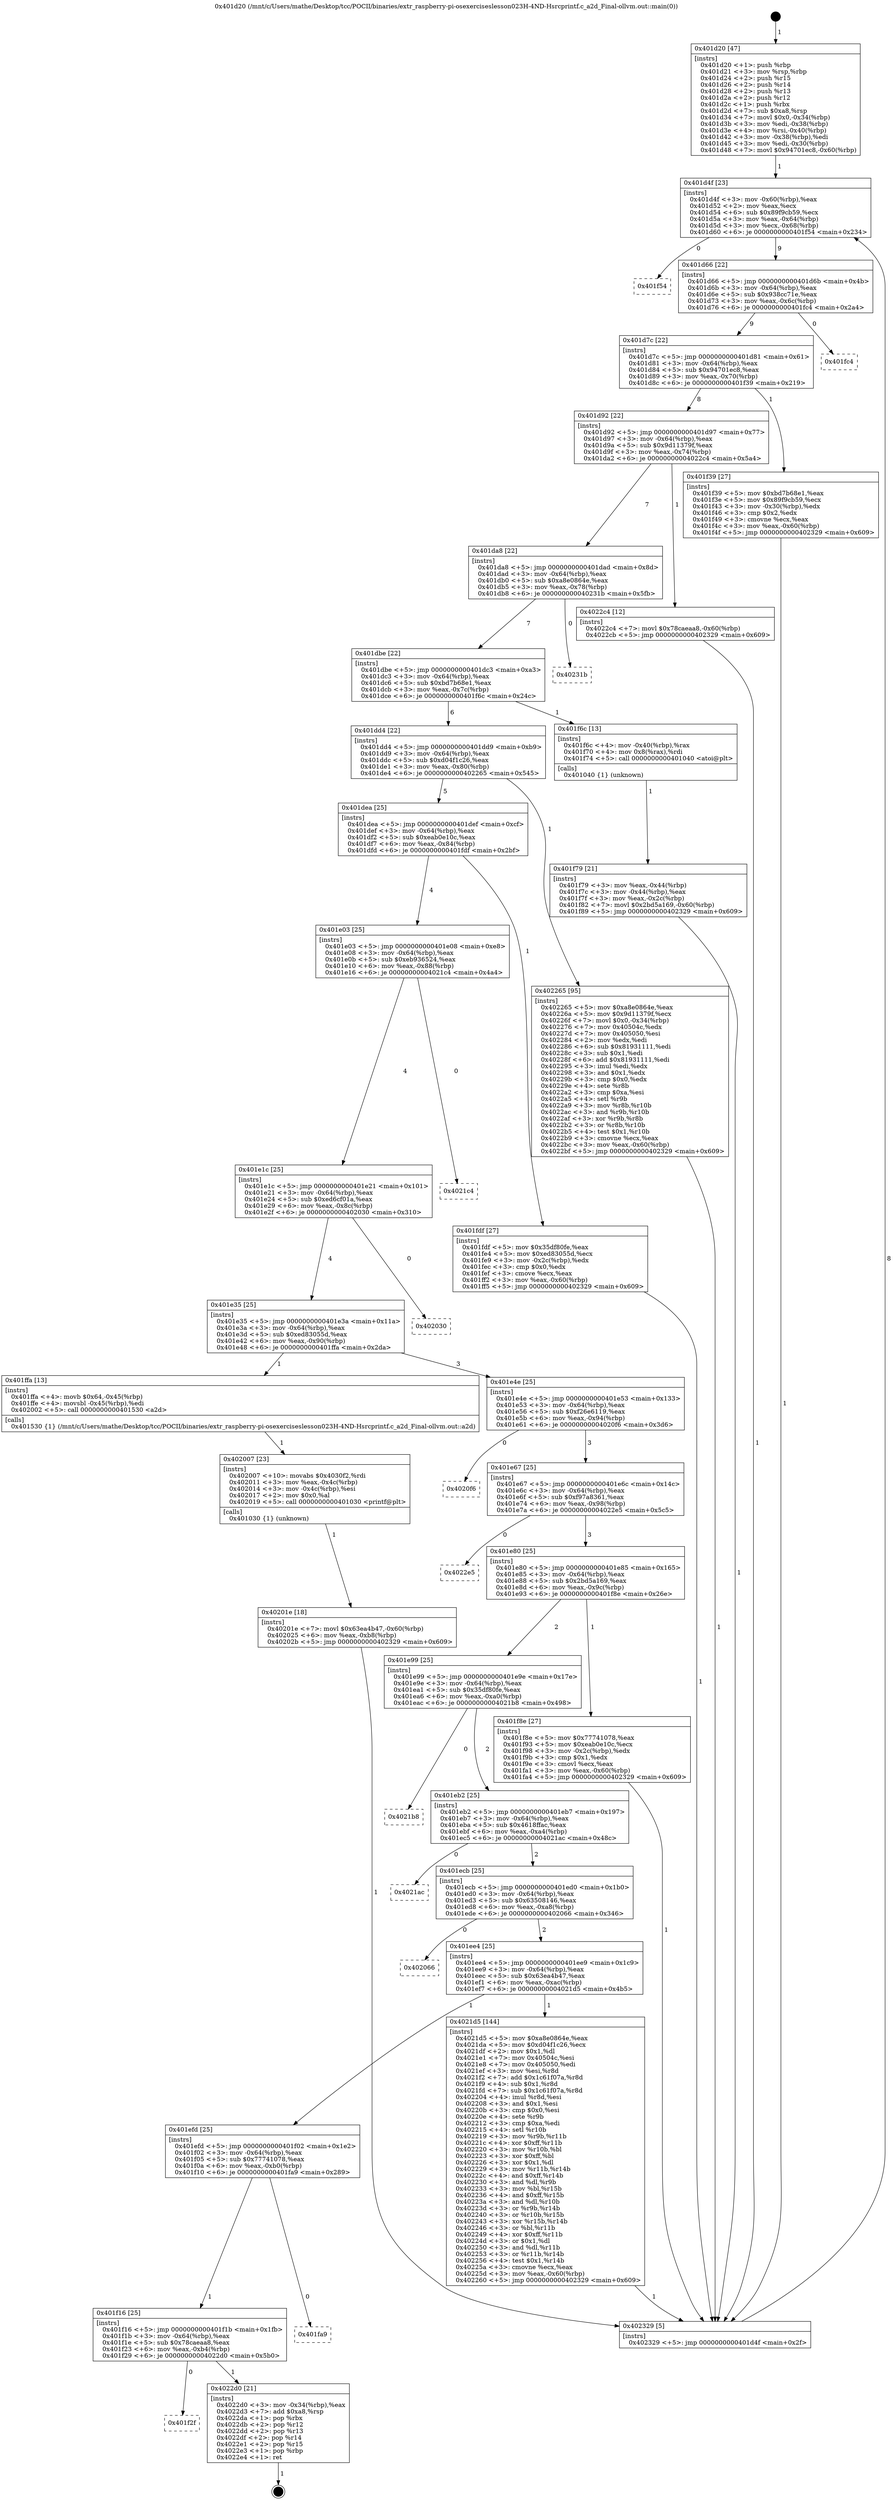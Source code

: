 digraph "0x401d20" {
  label = "0x401d20 (/mnt/c/Users/mathe/Desktop/tcc/POCII/binaries/extr_raspberry-pi-osexerciseslesson023H-4ND-Hsrcprintf.c_a2d_Final-ollvm.out::main(0))"
  labelloc = "t"
  node[shape=record]

  Entry [label="",width=0.3,height=0.3,shape=circle,fillcolor=black,style=filled]
  "0x401d4f" [label="{
     0x401d4f [23]\l
     | [instrs]\l
     &nbsp;&nbsp;0x401d4f \<+3\>: mov -0x60(%rbp),%eax\l
     &nbsp;&nbsp;0x401d52 \<+2\>: mov %eax,%ecx\l
     &nbsp;&nbsp;0x401d54 \<+6\>: sub $0x89f9cb59,%ecx\l
     &nbsp;&nbsp;0x401d5a \<+3\>: mov %eax,-0x64(%rbp)\l
     &nbsp;&nbsp;0x401d5d \<+3\>: mov %ecx,-0x68(%rbp)\l
     &nbsp;&nbsp;0x401d60 \<+6\>: je 0000000000401f54 \<main+0x234\>\l
  }"]
  "0x401f54" [label="{
     0x401f54\l
  }", style=dashed]
  "0x401d66" [label="{
     0x401d66 [22]\l
     | [instrs]\l
     &nbsp;&nbsp;0x401d66 \<+5\>: jmp 0000000000401d6b \<main+0x4b\>\l
     &nbsp;&nbsp;0x401d6b \<+3\>: mov -0x64(%rbp),%eax\l
     &nbsp;&nbsp;0x401d6e \<+5\>: sub $0x938cc71e,%eax\l
     &nbsp;&nbsp;0x401d73 \<+3\>: mov %eax,-0x6c(%rbp)\l
     &nbsp;&nbsp;0x401d76 \<+6\>: je 0000000000401fc4 \<main+0x2a4\>\l
  }"]
  Exit [label="",width=0.3,height=0.3,shape=circle,fillcolor=black,style=filled,peripheries=2]
  "0x401fc4" [label="{
     0x401fc4\l
  }", style=dashed]
  "0x401d7c" [label="{
     0x401d7c [22]\l
     | [instrs]\l
     &nbsp;&nbsp;0x401d7c \<+5\>: jmp 0000000000401d81 \<main+0x61\>\l
     &nbsp;&nbsp;0x401d81 \<+3\>: mov -0x64(%rbp),%eax\l
     &nbsp;&nbsp;0x401d84 \<+5\>: sub $0x94701ec8,%eax\l
     &nbsp;&nbsp;0x401d89 \<+3\>: mov %eax,-0x70(%rbp)\l
     &nbsp;&nbsp;0x401d8c \<+6\>: je 0000000000401f39 \<main+0x219\>\l
  }"]
  "0x401f2f" [label="{
     0x401f2f\l
  }", style=dashed]
  "0x401f39" [label="{
     0x401f39 [27]\l
     | [instrs]\l
     &nbsp;&nbsp;0x401f39 \<+5\>: mov $0xbd7b68e1,%eax\l
     &nbsp;&nbsp;0x401f3e \<+5\>: mov $0x89f9cb59,%ecx\l
     &nbsp;&nbsp;0x401f43 \<+3\>: mov -0x30(%rbp),%edx\l
     &nbsp;&nbsp;0x401f46 \<+3\>: cmp $0x2,%edx\l
     &nbsp;&nbsp;0x401f49 \<+3\>: cmovne %ecx,%eax\l
     &nbsp;&nbsp;0x401f4c \<+3\>: mov %eax,-0x60(%rbp)\l
     &nbsp;&nbsp;0x401f4f \<+5\>: jmp 0000000000402329 \<main+0x609\>\l
  }"]
  "0x401d92" [label="{
     0x401d92 [22]\l
     | [instrs]\l
     &nbsp;&nbsp;0x401d92 \<+5\>: jmp 0000000000401d97 \<main+0x77\>\l
     &nbsp;&nbsp;0x401d97 \<+3\>: mov -0x64(%rbp),%eax\l
     &nbsp;&nbsp;0x401d9a \<+5\>: sub $0x9d11379f,%eax\l
     &nbsp;&nbsp;0x401d9f \<+3\>: mov %eax,-0x74(%rbp)\l
     &nbsp;&nbsp;0x401da2 \<+6\>: je 00000000004022c4 \<main+0x5a4\>\l
  }"]
  "0x402329" [label="{
     0x402329 [5]\l
     | [instrs]\l
     &nbsp;&nbsp;0x402329 \<+5\>: jmp 0000000000401d4f \<main+0x2f\>\l
  }"]
  "0x401d20" [label="{
     0x401d20 [47]\l
     | [instrs]\l
     &nbsp;&nbsp;0x401d20 \<+1\>: push %rbp\l
     &nbsp;&nbsp;0x401d21 \<+3\>: mov %rsp,%rbp\l
     &nbsp;&nbsp;0x401d24 \<+2\>: push %r15\l
     &nbsp;&nbsp;0x401d26 \<+2\>: push %r14\l
     &nbsp;&nbsp;0x401d28 \<+2\>: push %r13\l
     &nbsp;&nbsp;0x401d2a \<+2\>: push %r12\l
     &nbsp;&nbsp;0x401d2c \<+1\>: push %rbx\l
     &nbsp;&nbsp;0x401d2d \<+7\>: sub $0xa8,%rsp\l
     &nbsp;&nbsp;0x401d34 \<+7\>: movl $0x0,-0x34(%rbp)\l
     &nbsp;&nbsp;0x401d3b \<+3\>: mov %edi,-0x38(%rbp)\l
     &nbsp;&nbsp;0x401d3e \<+4\>: mov %rsi,-0x40(%rbp)\l
     &nbsp;&nbsp;0x401d42 \<+3\>: mov -0x38(%rbp),%edi\l
     &nbsp;&nbsp;0x401d45 \<+3\>: mov %edi,-0x30(%rbp)\l
     &nbsp;&nbsp;0x401d48 \<+7\>: movl $0x94701ec8,-0x60(%rbp)\l
  }"]
  "0x4022d0" [label="{
     0x4022d0 [21]\l
     | [instrs]\l
     &nbsp;&nbsp;0x4022d0 \<+3\>: mov -0x34(%rbp),%eax\l
     &nbsp;&nbsp;0x4022d3 \<+7\>: add $0xa8,%rsp\l
     &nbsp;&nbsp;0x4022da \<+1\>: pop %rbx\l
     &nbsp;&nbsp;0x4022db \<+2\>: pop %r12\l
     &nbsp;&nbsp;0x4022dd \<+2\>: pop %r13\l
     &nbsp;&nbsp;0x4022df \<+2\>: pop %r14\l
     &nbsp;&nbsp;0x4022e1 \<+2\>: pop %r15\l
     &nbsp;&nbsp;0x4022e3 \<+1\>: pop %rbp\l
     &nbsp;&nbsp;0x4022e4 \<+1\>: ret\l
  }"]
  "0x4022c4" [label="{
     0x4022c4 [12]\l
     | [instrs]\l
     &nbsp;&nbsp;0x4022c4 \<+7\>: movl $0x78caeaa8,-0x60(%rbp)\l
     &nbsp;&nbsp;0x4022cb \<+5\>: jmp 0000000000402329 \<main+0x609\>\l
  }"]
  "0x401da8" [label="{
     0x401da8 [22]\l
     | [instrs]\l
     &nbsp;&nbsp;0x401da8 \<+5\>: jmp 0000000000401dad \<main+0x8d\>\l
     &nbsp;&nbsp;0x401dad \<+3\>: mov -0x64(%rbp),%eax\l
     &nbsp;&nbsp;0x401db0 \<+5\>: sub $0xa8e0864e,%eax\l
     &nbsp;&nbsp;0x401db5 \<+3\>: mov %eax,-0x78(%rbp)\l
     &nbsp;&nbsp;0x401db8 \<+6\>: je 000000000040231b \<main+0x5fb\>\l
  }"]
  "0x401f16" [label="{
     0x401f16 [25]\l
     | [instrs]\l
     &nbsp;&nbsp;0x401f16 \<+5\>: jmp 0000000000401f1b \<main+0x1fb\>\l
     &nbsp;&nbsp;0x401f1b \<+3\>: mov -0x64(%rbp),%eax\l
     &nbsp;&nbsp;0x401f1e \<+5\>: sub $0x78caeaa8,%eax\l
     &nbsp;&nbsp;0x401f23 \<+6\>: mov %eax,-0xb4(%rbp)\l
     &nbsp;&nbsp;0x401f29 \<+6\>: je 00000000004022d0 \<main+0x5b0\>\l
  }"]
  "0x40231b" [label="{
     0x40231b\l
  }", style=dashed]
  "0x401dbe" [label="{
     0x401dbe [22]\l
     | [instrs]\l
     &nbsp;&nbsp;0x401dbe \<+5\>: jmp 0000000000401dc3 \<main+0xa3\>\l
     &nbsp;&nbsp;0x401dc3 \<+3\>: mov -0x64(%rbp),%eax\l
     &nbsp;&nbsp;0x401dc6 \<+5\>: sub $0xbd7b68e1,%eax\l
     &nbsp;&nbsp;0x401dcb \<+3\>: mov %eax,-0x7c(%rbp)\l
     &nbsp;&nbsp;0x401dce \<+6\>: je 0000000000401f6c \<main+0x24c\>\l
  }"]
  "0x401fa9" [label="{
     0x401fa9\l
  }", style=dashed]
  "0x401f6c" [label="{
     0x401f6c [13]\l
     | [instrs]\l
     &nbsp;&nbsp;0x401f6c \<+4\>: mov -0x40(%rbp),%rax\l
     &nbsp;&nbsp;0x401f70 \<+4\>: mov 0x8(%rax),%rdi\l
     &nbsp;&nbsp;0x401f74 \<+5\>: call 0000000000401040 \<atoi@plt\>\l
     | [calls]\l
     &nbsp;&nbsp;0x401040 \{1\} (unknown)\l
  }"]
  "0x401dd4" [label="{
     0x401dd4 [22]\l
     | [instrs]\l
     &nbsp;&nbsp;0x401dd4 \<+5\>: jmp 0000000000401dd9 \<main+0xb9\>\l
     &nbsp;&nbsp;0x401dd9 \<+3\>: mov -0x64(%rbp),%eax\l
     &nbsp;&nbsp;0x401ddc \<+5\>: sub $0xd04f1c26,%eax\l
     &nbsp;&nbsp;0x401de1 \<+3\>: mov %eax,-0x80(%rbp)\l
     &nbsp;&nbsp;0x401de4 \<+6\>: je 0000000000402265 \<main+0x545\>\l
  }"]
  "0x401f79" [label="{
     0x401f79 [21]\l
     | [instrs]\l
     &nbsp;&nbsp;0x401f79 \<+3\>: mov %eax,-0x44(%rbp)\l
     &nbsp;&nbsp;0x401f7c \<+3\>: mov -0x44(%rbp),%eax\l
     &nbsp;&nbsp;0x401f7f \<+3\>: mov %eax,-0x2c(%rbp)\l
     &nbsp;&nbsp;0x401f82 \<+7\>: movl $0x2bd5a169,-0x60(%rbp)\l
     &nbsp;&nbsp;0x401f89 \<+5\>: jmp 0000000000402329 \<main+0x609\>\l
  }"]
  "0x401efd" [label="{
     0x401efd [25]\l
     | [instrs]\l
     &nbsp;&nbsp;0x401efd \<+5\>: jmp 0000000000401f02 \<main+0x1e2\>\l
     &nbsp;&nbsp;0x401f02 \<+3\>: mov -0x64(%rbp),%eax\l
     &nbsp;&nbsp;0x401f05 \<+5\>: sub $0x77741078,%eax\l
     &nbsp;&nbsp;0x401f0a \<+6\>: mov %eax,-0xb0(%rbp)\l
     &nbsp;&nbsp;0x401f10 \<+6\>: je 0000000000401fa9 \<main+0x289\>\l
  }"]
  "0x402265" [label="{
     0x402265 [95]\l
     | [instrs]\l
     &nbsp;&nbsp;0x402265 \<+5\>: mov $0xa8e0864e,%eax\l
     &nbsp;&nbsp;0x40226a \<+5\>: mov $0x9d11379f,%ecx\l
     &nbsp;&nbsp;0x40226f \<+7\>: movl $0x0,-0x34(%rbp)\l
     &nbsp;&nbsp;0x402276 \<+7\>: mov 0x40504c,%edx\l
     &nbsp;&nbsp;0x40227d \<+7\>: mov 0x405050,%esi\l
     &nbsp;&nbsp;0x402284 \<+2\>: mov %edx,%edi\l
     &nbsp;&nbsp;0x402286 \<+6\>: sub $0x81931111,%edi\l
     &nbsp;&nbsp;0x40228c \<+3\>: sub $0x1,%edi\l
     &nbsp;&nbsp;0x40228f \<+6\>: add $0x81931111,%edi\l
     &nbsp;&nbsp;0x402295 \<+3\>: imul %edi,%edx\l
     &nbsp;&nbsp;0x402298 \<+3\>: and $0x1,%edx\l
     &nbsp;&nbsp;0x40229b \<+3\>: cmp $0x0,%edx\l
     &nbsp;&nbsp;0x40229e \<+4\>: sete %r8b\l
     &nbsp;&nbsp;0x4022a2 \<+3\>: cmp $0xa,%esi\l
     &nbsp;&nbsp;0x4022a5 \<+4\>: setl %r9b\l
     &nbsp;&nbsp;0x4022a9 \<+3\>: mov %r8b,%r10b\l
     &nbsp;&nbsp;0x4022ac \<+3\>: and %r9b,%r10b\l
     &nbsp;&nbsp;0x4022af \<+3\>: xor %r9b,%r8b\l
     &nbsp;&nbsp;0x4022b2 \<+3\>: or %r8b,%r10b\l
     &nbsp;&nbsp;0x4022b5 \<+4\>: test $0x1,%r10b\l
     &nbsp;&nbsp;0x4022b9 \<+3\>: cmovne %ecx,%eax\l
     &nbsp;&nbsp;0x4022bc \<+3\>: mov %eax,-0x60(%rbp)\l
     &nbsp;&nbsp;0x4022bf \<+5\>: jmp 0000000000402329 \<main+0x609\>\l
  }"]
  "0x401dea" [label="{
     0x401dea [25]\l
     | [instrs]\l
     &nbsp;&nbsp;0x401dea \<+5\>: jmp 0000000000401def \<main+0xcf\>\l
     &nbsp;&nbsp;0x401def \<+3\>: mov -0x64(%rbp),%eax\l
     &nbsp;&nbsp;0x401df2 \<+5\>: sub $0xeab0e10c,%eax\l
     &nbsp;&nbsp;0x401df7 \<+6\>: mov %eax,-0x84(%rbp)\l
     &nbsp;&nbsp;0x401dfd \<+6\>: je 0000000000401fdf \<main+0x2bf\>\l
  }"]
  "0x4021d5" [label="{
     0x4021d5 [144]\l
     | [instrs]\l
     &nbsp;&nbsp;0x4021d5 \<+5\>: mov $0xa8e0864e,%eax\l
     &nbsp;&nbsp;0x4021da \<+5\>: mov $0xd04f1c26,%ecx\l
     &nbsp;&nbsp;0x4021df \<+2\>: mov $0x1,%dl\l
     &nbsp;&nbsp;0x4021e1 \<+7\>: mov 0x40504c,%esi\l
     &nbsp;&nbsp;0x4021e8 \<+7\>: mov 0x405050,%edi\l
     &nbsp;&nbsp;0x4021ef \<+3\>: mov %esi,%r8d\l
     &nbsp;&nbsp;0x4021f2 \<+7\>: add $0x1c61f07a,%r8d\l
     &nbsp;&nbsp;0x4021f9 \<+4\>: sub $0x1,%r8d\l
     &nbsp;&nbsp;0x4021fd \<+7\>: sub $0x1c61f07a,%r8d\l
     &nbsp;&nbsp;0x402204 \<+4\>: imul %r8d,%esi\l
     &nbsp;&nbsp;0x402208 \<+3\>: and $0x1,%esi\l
     &nbsp;&nbsp;0x40220b \<+3\>: cmp $0x0,%esi\l
     &nbsp;&nbsp;0x40220e \<+4\>: sete %r9b\l
     &nbsp;&nbsp;0x402212 \<+3\>: cmp $0xa,%edi\l
     &nbsp;&nbsp;0x402215 \<+4\>: setl %r10b\l
     &nbsp;&nbsp;0x402219 \<+3\>: mov %r9b,%r11b\l
     &nbsp;&nbsp;0x40221c \<+4\>: xor $0xff,%r11b\l
     &nbsp;&nbsp;0x402220 \<+3\>: mov %r10b,%bl\l
     &nbsp;&nbsp;0x402223 \<+3\>: xor $0xff,%bl\l
     &nbsp;&nbsp;0x402226 \<+3\>: xor $0x1,%dl\l
     &nbsp;&nbsp;0x402229 \<+3\>: mov %r11b,%r14b\l
     &nbsp;&nbsp;0x40222c \<+4\>: and $0xff,%r14b\l
     &nbsp;&nbsp;0x402230 \<+3\>: and %dl,%r9b\l
     &nbsp;&nbsp;0x402233 \<+3\>: mov %bl,%r15b\l
     &nbsp;&nbsp;0x402236 \<+4\>: and $0xff,%r15b\l
     &nbsp;&nbsp;0x40223a \<+3\>: and %dl,%r10b\l
     &nbsp;&nbsp;0x40223d \<+3\>: or %r9b,%r14b\l
     &nbsp;&nbsp;0x402240 \<+3\>: or %r10b,%r15b\l
     &nbsp;&nbsp;0x402243 \<+3\>: xor %r15b,%r14b\l
     &nbsp;&nbsp;0x402246 \<+3\>: or %bl,%r11b\l
     &nbsp;&nbsp;0x402249 \<+4\>: xor $0xff,%r11b\l
     &nbsp;&nbsp;0x40224d \<+3\>: or $0x1,%dl\l
     &nbsp;&nbsp;0x402250 \<+3\>: and %dl,%r11b\l
     &nbsp;&nbsp;0x402253 \<+3\>: or %r11b,%r14b\l
     &nbsp;&nbsp;0x402256 \<+4\>: test $0x1,%r14b\l
     &nbsp;&nbsp;0x40225a \<+3\>: cmovne %ecx,%eax\l
     &nbsp;&nbsp;0x40225d \<+3\>: mov %eax,-0x60(%rbp)\l
     &nbsp;&nbsp;0x402260 \<+5\>: jmp 0000000000402329 \<main+0x609\>\l
  }"]
  "0x401fdf" [label="{
     0x401fdf [27]\l
     | [instrs]\l
     &nbsp;&nbsp;0x401fdf \<+5\>: mov $0x35df80fe,%eax\l
     &nbsp;&nbsp;0x401fe4 \<+5\>: mov $0xed83055d,%ecx\l
     &nbsp;&nbsp;0x401fe9 \<+3\>: mov -0x2c(%rbp),%edx\l
     &nbsp;&nbsp;0x401fec \<+3\>: cmp $0x0,%edx\l
     &nbsp;&nbsp;0x401fef \<+3\>: cmove %ecx,%eax\l
     &nbsp;&nbsp;0x401ff2 \<+3\>: mov %eax,-0x60(%rbp)\l
     &nbsp;&nbsp;0x401ff5 \<+5\>: jmp 0000000000402329 \<main+0x609\>\l
  }"]
  "0x401e03" [label="{
     0x401e03 [25]\l
     | [instrs]\l
     &nbsp;&nbsp;0x401e03 \<+5\>: jmp 0000000000401e08 \<main+0xe8\>\l
     &nbsp;&nbsp;0x401e08 \<+3\>: mov -0x64(%rbp),%eax\l
     &nbsp;&nbsp;0x401e0b \<+5\>: sub $0xeb936524,%eax\l
     &nbsp;&nbsp;0x401e10 \<+6\>: mov %eax,-0x88(%rbp)\l
     &nbsp;&nbsp;0x401e16 \<+6\>: je 00000000004021c4 \<main+0x4a4\>\l
  }"]
  "0x401ee4" [label="{
     0x401ee4 [25]\l
     | [instrs]\l
     &nbsp;&nbsp;0x401ee4 \<+5\>: jmp 0000000000401ee9 \<main+0x1c9\>\l
     &nbsp;&nbsp;0x401ee9 \<+3\>: mov -0x64(%rbp),%eax\l
     &nbsp;&nbsp;0x401eec \<+5\>: sub $0x63ea4b47,%eax\l
     &nbsp;&nbsp;0x401ef1 \<+6\>: mov %eax,-0xac(%rbp)\l
     &nbsp;&nbsp;0x401ef7 \<+6\>: je 00000000004021d5 \<main+0x4b5\>\l
  }"]
  "0x4021c4" [label="{
     0x4021c4\l
  }", style=dashed]
  "0x401e1c" [label="{
     0x401e1c [25]\l
     | [instrs]\l
     &nbsp;&nbsp;0x401e1c \<+5\>: jmp 0000000000401e21 \<main+0x101\>\l
     &nbsp;&nbsp;0x401e21 \<+3\>: mov -0x64(%rbp),%eax\l
     &nbsp;&nbsp;0x401e24 \<+5\>: sub $0xed6cf01a,%eax\l
     &nbsp;&nbsp;0x401e29 \<+6\>: mov %eax,-0x8c(%rbp)\l
     &nbsp;&nbsp;0x401e2f \<+6\>: je 0000000000402030 \<main+0x310\>\l
  }"]
  "0x402066" [label="{
     0x402066\l
  }", style=dashed]
  "0x402030" [label="{
     0x402030\l
  }", style=dashed]
  "0x401e35" [label="{
     0x401e35 [25]\l
     | [instrs]\l
     &nbsp;&nbsp;0x401e35 \<+5\>: jmp 0000000000401e3a \<main+0x11a\>\l
     &nbsp;&nbsp;0x401e3a \<+3\>: mov -0x64(%rbp),%eax\l
     &nbsp;&nbsp;0x401e3d \<+5\>: sub $0xed83055d,%eax\l
     &nbsp;&nbsp;0x401e42 \<+6\>: mov %eax,-0x90(%rbp)\l
     &nbsp;&nbsp;0x401e48 \<+6\>: je 0000000000401ffa \<main+0x2da\>\l
  }"]
  "0x401ecb" [label="{
     0x401ecb [25]\l
     | [instrs]\l
     &nbsp;&nbsp;0x401ecb \<+5\>: jmp 0000000000401ed0 \<main+0x1b0\>\l
     &nbsp;&nbsp;0x401ed0 \<+3\>: mov -0x64(%rbp),%eax\l
     &nbsp;&nbsp;0x401ed3 \<+5\>: sub $0x63508146,%eax\l
     &nbsp;&nbsp;0x401ed8 \<+6\>: mov %eax,-0xa8(%rbp)\l
     &nbsp;&nbsp;0x401ede \<+6\>: je 0000000000402066 \<main+0x346\>\l
  }"]
  "0x401ffa" [label="{
     0x401ffa [13]\l
     | [instrs]\l
     &nbsp;&nbsp;0x401ffa \<+4\>: movb $0x64,-0x45(%rbp)\l
     &nbsp;&nbsp;0x401ffe \<+4\>: movsbl -0x45(%rbp),%edi\l
     &nbsp;&nbsp;0x402002 \<+5\>: call 0000000000401530 \<a2d\>\l
     | [calls]\l
     &nbsp;&nbsp;0x401530 \{1\} (/mnt/c/Users/mathe/Desktop/tcc/POCII/binaries/extr_raspberry-pi-osexerciseslesson023H-4ND-Hsrcprintf.c_a2d_Final-ollvm.out::a2d)\l
  }"]
  "0x401e4e" [label="{
     0x401e4e [25]\l
     | [instrs]\l
     &nbsp;&nbsp;0x401e4e \<+5\>: jmp 0000000000401e53 \<main+0x133\>\l
     &nbsp;&nbsp;0x401e53 \<+3\>: mov -0x64(%rbp),%eax\l
     &nbsp;&nbsp;0x401e56 \<+5\>: sub $0xf26e6119,%eax\l
     &nbsp;&nbsp;0x401e5b \<+6\>: mov %eax,-0x94(%rbp)\l
     &nbsp;&nbsp;0x401e61 \<+6\>: je 00000000004020f6 \<main+0x3d6\>\l
  }"]
  "0x4021ac" [label="{
     0x4021ac\l
  }", style=dashed]
  "0x4020f6" [label="{
     0x4020f6\l
  }", style=dashed]
  "0x401e67" [label="{
     0x401e67 [25]\l
     | [instrs]\l
     &nbsp;&nbsp;0x401e67 \<+5\>: jmp 0000000000401e6c \<main+0x14c\>\l
     &nbsp;&nbsp;0x401e6c \<+3\>: mov -0x64(%rbp),%eax\l
     &nbsp;&nbsp;0x401e6f \<+5\>: sub $0xf97a8361,%eax\l
     &nbsp;&nbsp;0x401e74 \<+6\>: mov %eax,-0x98(%rbp)\l
     &nbsp;&nbsp;0x401e7a \<+6\>: je 00000000004022e5 \<main+0x5c5\>\l
  }"]
  "0x401eb2" [label="{
     0x401eb2 [25]\l
     | [instrs]\l
     &nbsp;&nbsp;0x401eb2 \<+5\>: jmp 0000000000401eb7 \<main+0x197\>\l
     &nbsp;&nbsp;0x401eb7 \<+3\>: mov -0x64(%rbp),%eax\l
     &nbsp;&nbsp;0x401eba \<+5\>: sub $0x4618ffac,%eax\l
     &nbsp;&nbsp;0x401ebf \<+6\>: mov %eax,-0xa4(%rbp)\l
     &nbsp;&nbsp;0x401ec5 \<+6\>: je 00000000004021ac \<main+0x48c\>\l
  }"]
  "0x4022e5" [label="{
     0x4022e5\l
  }", style=dashed]
  "0x401e80" [label="{
     0x401e80 [25]\l
     | [instrs]\l
     &nbsp;&nbsp;0x401e80 \<+5\>: jmp 0000000000401e85 \<main+0x165\>\l
     &nbsp;&nbsp;0x401e85 \<+3\>: mov -0x64(%rbp),%eax\l
     &nbsp;&nbsp;0x401e88 \<+5\>: sub $0x2bd5a169,%eax\l
     &nbsp;&nbsp;0x401e8d \<+6\>: mov %eax,-0x9c(%rbp)\l
     &nbsp;&nbsp;0x401e93 \<+6\>: je 0000000000401f8e \<main+0x26e\>\l
  }"]
  "0x4021b8" [label="{
     0x4021b8\l
  }", style=dashed]
  "0x401f8e" [label="{
     0x401f8e [27]\l
     | [instrs]\l
     &nbsp;&nbsp;0x401f8e \<+5\>: mov $0x77741078,%eax\l
     &nbsp;&nbsp;0x401f93 \<+5\>: mov $0xeab0e10c,%ecx\l
     &nbsp;&nbsp;0x401f98 \<+3\>: mov -0x2c(%rbp),%edx\l
     &nbsp;&nbsp;0x401f9b \<+3\>: cmp $0x1,%edx\l
     &nbsp;&nbsp;0x401f9e \<+3\>: cmovl %ecx,%eax\l
     &nbsp;&nbsp;0x401fa1 \<+3\>: mov %eax,-0x60(%rbp)\l
     &nbsp;&nbsp;0x401fa4 \<+5\>: jmp 0000000000402329 \<main+0x609\>\l
  }"]
  "0x401e99" [label="{
     0x401e99 [25]\l
     | [instrs]\l
     &nbsp;&nbsp;0x401e99 \<+5\>: jmp 0000000000401e9e \<main+0x17e\>\l
     &nbsp;&nbsp;0x401e9e \<+3\>: mov -0x64(%rbp),%eax\l
     &nbsp;&nbsp;0x401ea1 \<+5\>: sub $0x35df80fe,%eax\l
     &nbsp;&nbsp;0x401ea6 \<+6\>: mov %eax,-0xa0(%rbp)\l
     &nbsp;&nbsp;0x401eac \<+6\>: je 00000000004021b8 \<main+0x498\>\l
  }"]
  "0x402007" [label="{
     0x402007 [23]\l
     | [instrs]\l
     &nbsp;&nbsp;0x402007 \<+10\>: movabs $0x4030f2,%rdi\l
     &nbsp;&nbsp;0x402011 \<+3\>: mov %eax,-0x4c(%rbp)\l
     &nbsp;&nbsp;0x402014 \<+3\>: mov -0x4c(%rbp),%esi\l
     &nbsp;&nbsp;0x402017 \<+2\>: mov $0x0,%al\l
     &nbsp;&nbsp;0x402019 \<+5\>: call 0000000000401030 \<printf@plt\>\l
     | [calls]\l
     &nbsp;&nbsp;0x401030 \{1\} (unknown)\l
  }"]
  "0x40201e" [label="{
     0x40201e [18]\l
     | [instrs]\l
     &nbsp;&nbsp;0x40201e \<+7\>: movl $0x63ea4b47,-0x60(%rbp)\l
     &nbsp;&nbsp;0x402025 \<+6\>: mov %eax,-0xb8(%rbp)\l
     &nbsp;&nbsp;0x40202b \<+5\>: jmp 0000000000402329 \<main+0x609\>\l
  }"]
  Entry -> "0x401d20" [label=" 1"]
  "0x401d4f" -> "0x401f54" [label=" 0"]
  "0x401d4f" -> "0x401d66" [label=" 9"]
  "0x4022d0" -> Exit [label=" 1"]
  "0x401d66" -> "0x401fc4" [label=" 0"]
  "0x401d66" -> "0x401d7c" [label=" 9"]
  "0x401f16" -> "0x401f2f" [label=" 0"]
  "0x401d7c" -> "0x401f39" [label=" 1"]
  "0x401d7c" -> "0x401d92" [label=" 8"]
  "0x401f39" -> "0x402329" [label=" 1"]
  "0x401d20" -> "0x401d4f" [label=" 1"]
  "0x402329" -> "0x401d4f" [label=" 8"]
  "0x401f16" -> "0x4022d0" [label=" 1"]
  "0x401d92" -> "0x4022c4" [label=" 1"]
  "0x401d92" -> "0x401da8" [label=" 7"]
  "0x401efd" -> "0x401f16" [label=" 1"]
  "0x401da8" -> "0x40231b" [label=" 0"]
  "0x401da8" -> "0x401dbe" [label=" 7"]
  "0x401efd" -> "0x401fa9" [label=" 0"]
  "0x401dbe" -> "0x401f6c" [label=" 1"]
  "0x401dbe" -> "0x401dd4" [label=" 6"]
  "0x401f6c" -> "0x401f79" [label=" 1"]
  "0x401f79" -> "0x402329" [label=" 1"]
  "0x4022c4" -> "0x402329" [label=" 1"]
  "0x401dd4" -> "0x402265" [label=" 1"]
  "0x401dd4" -> "0x401dea" [label=" 5"]
  "0x402265" -> "0x402329" [label=" 1"]
  "0x401dea" -> "0x401fdf" [label=" 1"]
  "0x401dea" -> "0x401e03" [label=" 4"]
  "0x4021d5" -> "0x402329" [label=" 1"]
  "0x401e03" -> "0x4021c4" [label=" 0"]
  "0x401e03" -> "0x401e1c" [label=" 4"]
  "0x401ee4" -> "0x4021d5" [label=" 1"]
  "0x401e1c" -> "0x402030" [label=" 0"]
  "0x401e1c" -> "0x401e35" [label=" 4"]
  "0x401ee4" -> "0x401efd" [label=" 1"]
  "0x401e35" -> "0x401ffa" [label=" 1"]
  "0x401e35" -> "0x401e4e" [label=" 3"]
  "0x401ecb" -> "0x402066" [label=" 0"]
  "0x401e4e" -> "0x4020f6" [label=" 0"]
  "0x401e4e" -> "0x401e67" [label=" 3"]
  "0x401ecb" -> "0x401ee4" [label=" 2"]
  "0x401e67" -> "0x4022e5" [label=" 0"]
  "0x401e67" -> "0x401e80" [label=" 3"]
  "0x401eb2" -> "0x4021ac" [label=" 0"]
  "0x401e80" -> "0x401f8e" [label=" 1"]
  "0x401e80" -> "0x401e99" [label=" 2"]
  "0x401f8e" -> "0x402329" [label=" 1"]
  "0x401fdf" -> "0x402329" [label=" 1"]
  "0x401ffa" -> "0x402007" [label=" 1"]
  "0x402007" -> "0x40201e" [label=" 1"]
  "0x40201e" -> "0x402329" [label=" 1"]
  "0x401eb2" -> "0x401ecb" [label=" 2"]
  "0x401e99" -> "0x4021b8" [label=" 0"]
  "0x401e99" -> "0x401eb2" [label=" 2"]
}
